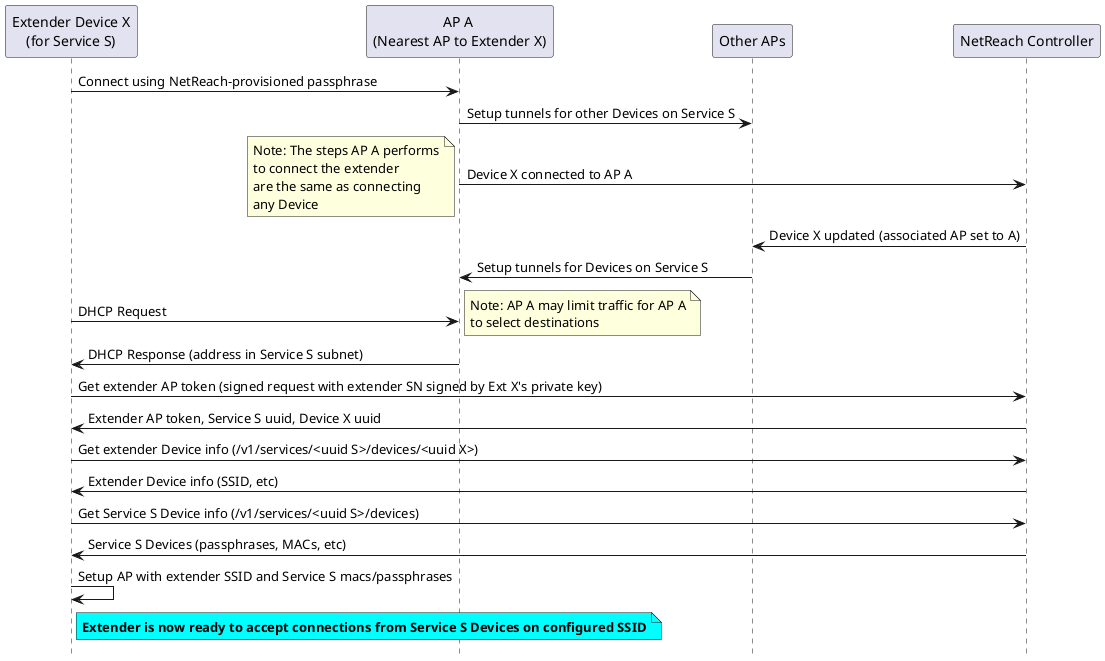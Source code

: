 @startuml
'actor "NetReach User" as user
'participant "NetReach App" as app
participant "Extender Device X\n(for Service S)" as extender
participant "AP A \n(Nearest AP to Extender X)" as AP
participant "Other APs" as APs
participant "NetReach Controller" as controller
hide footbox

extender -> AP: Connect using NetReach-provisioned passphrase
AP -> APs: Setup tunnels for other Devices on Service S
AP -> controller: Device X connected to AP A
note left: Note: The steps AP A performs\nto connect the extender\nare the same as connecting\nany Device
controller -> APs: Device X updated (associated AP set to A)
APs -> AP: Setup tunnels for Devices on Service S
extender -> AP: DHCP Request
note right: Note: AP A may limit traffic for AP A\nto select destinations
AP -> extender: DHCP Response (address in Service S subnet)
extender -> controller: Get extender AP token (signed request with extender SN signed by Ext X's private key)
controller -> extender: Extender AP token, Service S uuid, Device X uuid
extender -> controller: Get extender Device info (/v1/services/<uuid S>/devices/<uuid X>)
controller -> extender: Extender Device info (SSID, etc)
extender -> controller: Get Service S Device info (/v1/services/<uuid S>/devices)
controller -> extender: Service S Devices (passphrases, MACs, etc)
extender -> extender: Setup AP with extender SSID and Service S macs/passphrases
note right of extender #aqua: **Extender is now ready to accept connections from Service S Devices on configured SSID**
@enduml

